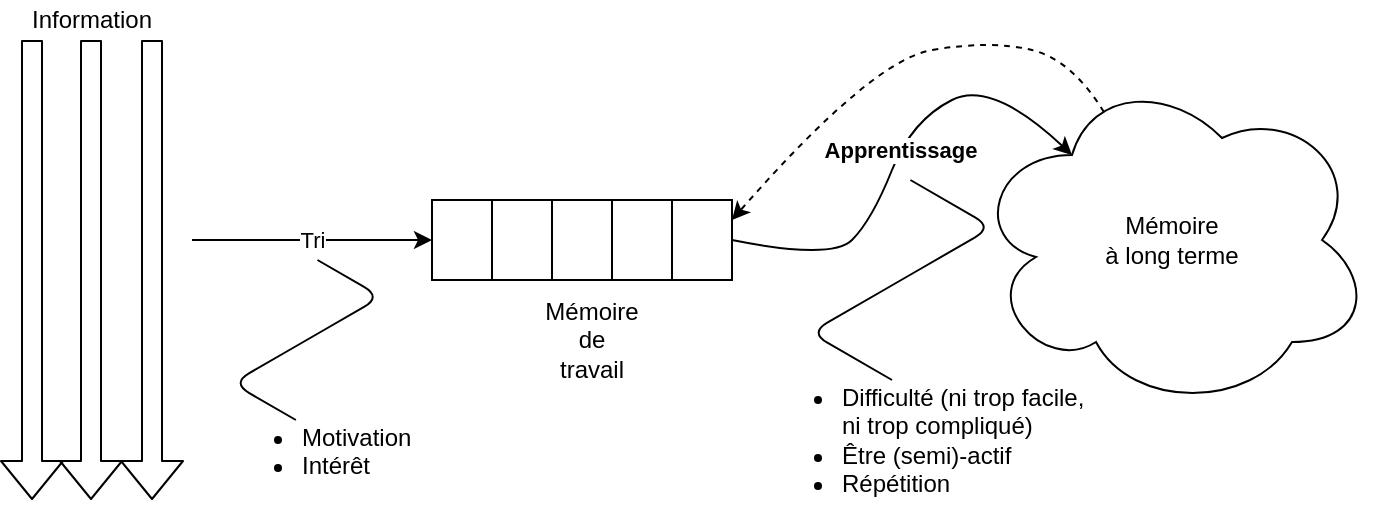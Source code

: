 <mxfile version="13.3.5" type="device"><diagram id="LRwzsUHzw4NnOVbjEZE2" name="Page-1"><mxGraphModel dx="762" dy="650" grid="1" gridSize="10" guides="1" tooltips="1" connect="1" arrows="1" fold="1" page="1" pageScale="1" pageWidth="827" pageHeight="1169" math="0" shadow="0"><root><mxCell id="0"/><mxCell id="1" parent="0"/><mxCell id="Noc7Rb2d8oQU35pgdl15-1" value="Information" style="text;html=1;strokeColor=none;fillColor=none;align=center;verticalAlign=middle;whiteSpace=wrap;rounded=0;" vertex="1" parent="1"><mxGeometry x="50" y="20" width="40" height="20" as="geometry"/></mxCell><mxCell id="Noc7Rb2d8oQU35pgdl15-3" value="" style="shape=flexArrow;endArrow=classic;html=1;" edge="1" parent="1"><mxGeometry width="50" height="50" relative="1" as="geometry"><mxPoint x="40" y="40" as="sourcePoint"/><mxPoint x="40" y="270" as="targetPoint"/></mxGeometry></mxCell><mxCell id="Noc7Rb2d8oQU35pgdl15-4" value="" style="shape=flexArrow;endArrow=classic;html=1;" edge="1" parent="1"><mxGeometry width="50" height="50" relative="1" as="geometry"><mxPoint x="69.5" y="40" as="sourcePoint"/><mxPoint x="69.5" y="270" as="targetPoint"/></mxGeometry></mxCell><mxCell id="Noc7Rb2d8oQU35pgdl15-5" value="" style="shape=flexArrow;endArrow=classic;html=1;" edge="1" parent="1"><mxGeometry width="50" height="50" relative="1" as="geometry"><mxPoint x="100" y="40" as="sourcePoint"/><mxPoint x="100" y="270" as="targetPoint"/></mxGeometry></mxCell><mxCell id="Noc7Rb2d8oQU35pgdl15-6" value="Tri" style="endArrow=classic;html=1;" edge="1" parent="1"><mxGeometry width="50" height="50" relative="1" as="geometry"><mxPoint x="120" y="140" as="sourcePoint"/><mxPoint x="240" y="140" as="targetPoint"/></mxGeometry></mxCell><mxCell id="Noc7Rb2d8oQU35pgdl15-8" value="&lt;p&gt;&lt;ul&gt;&lt;li&gt;Motivation&lt;/li&gt;&lt;li&gt;Intérêt&lt;/li&gt;&lt;/ul&gt;&lt;/p&gt;" style="text;html=1;strokeColor=none;fillColor=none;spacing=5;spacingTop=-20;whiteSpace=wrap;overflow=hidden;rounded=0;" vertex="1" parent="1"><mxGeometry x="130" y="230" width="116" height="40" as="geometry"/></mxCell><mxCell id="Noc7Rb2d8oQU35pgdl15-9" value="" style="edgeStyle=isometricEdgeStyle;endArrow=none;html=1;elbow=vertical;" edge="1" parent="1"><mxGeometry width="50" height="100" relative="1" as="geometry"><mxPoint x="171.94" y="230" as="sourcePoint"/><mxPoint x="182.74" y="150" as="targetPoint"/></mxGeometry></mxCell><mxCell id="Noc7Rb2d8oQU35pgdl15-10" value="" style="rounded=0;whiteSpace=wrap;html=1;" vertex="1" parent="1"><mxGeometry x="240" y="120" width="30" height="40" as="geometry"/></mxCell><mxCell id="Noc7Rb2d8oQU35pgdl15-11" value="" style="rounded=0;whiteSpace=wrap;html=1;" vertex="1" parent="1"><mxGeometry x="270" y="120" width="30" height="40" as="geometry"/></mxCell><mxCell id="Noc7Rb2d8oQU35pgdl15-12" value="" style="rounded=0;whiteSpace=wrap;html=1;" vertex="1" parent="1"><mxGeometry x="300" y="120" width="30" height="40" as="geometry"/></mxCell><mxCell id="Noc7Rb2d8oQU35pgdl15-13" value="" style="rounded=0;whiteSpace=wrap;html=1;" vertex="1" parent="1"><mxGeometry x="330" y="120" width="30" height="40" as="geometry"/></mxCell><mxCell id="Noc7Rb2d8oQU35pgdl15-14" value="" style="rounded=0;whiteSpace=wrap;html=1;" vertex="1" parent="1"><mxGeometry x="360" y="120" width="30" height="40" as="geometry"/></mxCell><mxCell id="Noc7Rb2d8oQU35pgdl15-15" value="Mémoire de travail" style="text;html=1;strokeColor=none;fillColor=none;align=center;verticalAlign=middle;whiteSpace=wrap;rounded=0;" vertex="1" parent="1"><mxGeometry x="300" y="180" width="40" height="20" as="geometry"/></mxCell><mxCell id="Noc7Rb2d8oQU35pgdl15-16" value="Mémoire&lt;br&gt;à long terme" style="ellipse;shape=cloud;whiteSpace=wrap;html=1;" vertex="1" parent="1"><mxGeometry x="510" y="55" width="200" height="170" as="geometry"/></mxCell><mxCell id="Noc7Rb2d8oQU35pgdl15-17" value="&lt;b&gt;Apprentissage&lt;/b&gt;" style="curved=1;endArrow=classic;html=1;exitX=1;exitY=0.5;exitDx=0;exitDy=0;entryX=0.25;entryY=0.25;entryDx=0;entryDy=0;entryPerimeter=0;" edge="1" parent="1" source="Noc7Rb2d8oQU35pgdl15-14" target="Noc7Rb2d8oQU35pgdl15-16"><mxGeometry width="50" height="50" relative="1" as="geometry"><mxPoint x="410" y="180" as="sourcePoint"/><mxPoint x="460" y="130" as="targetPoint"/><Array as="points"><mxPoint x="440" y="150"/><mxPoint x="460" y="130"/><mxPoint x="480" y="80"/><mxPoint x="520" y="60"/></Array></mxGeometry></mxCell><mxCell id="Noc7Rb2d8oQU35pgdl15-19" value="" style="edgeStyle=isometricEdgeStyle;endArrow=none;html=1;elbow=vertical;" edge="1" parent="1"><mxGeometry width="50" height="100" relative="1" as="geometry"><mxPoint x="470" y="210" as="sourcePoint"/><mxPoint x="479.2" y="110" as="targetPoint"/></mxGeometry></mxCell><mxCell id="Noc7Rb2d8oQU35pgdl15-20" value="&lt;p&gt;&lt;ul&gt;&lt;li&gt;Difficulté (ni trop facile, ni trop compliqué)&lt;/li&gt;&lt;li&gt;Être (semi)-actif&lt;/li&gt;&lt;li&gt;Répétition&lt;/li&gt;&lt;/ul&gt;&lt;/p&gt;" style="text;html=1;strokeColor=none;fillColor=none;spacing=5;spacingTop=-20;whiteSpace=wrap;overflow=hidden;rounded=0;" vertex="1" parent="1"><mxGeometry x="400" y="210" width="170" height="70" as="geometry"/></mxCell><mxCell id="Noc7Rb2d8oQU35pgdl15-23" value="" style="curved=1;endArrow=classic;html=1;exitX=0.33;exitY=0.124;exitDx=0;exitDy=0;exitPerimeter=0;entryX=1;entryY=0.25;entryDx=0;entryDy=0;dashed=1;" edge="1" parent="1" source="Noc7Rb2d8oQU35pgdl15-16" target="Noc7Rb2d8oQU35pgdl15-14"><mxGeometry width="50" height="50" relative="1" as="geometry"><mxPoint x="560" y="70" as="sourcePoint"/><mxPoint x="610" y="20" as="targetPoint"/><Array as="points"><mxPoint x="560" y="50"/><mxPoint x="520" y="40"/><mxPoint x="460" y="50"/></Array></mxGeometry></mxCell></root></mxGraphModel></diagram></mxfile>